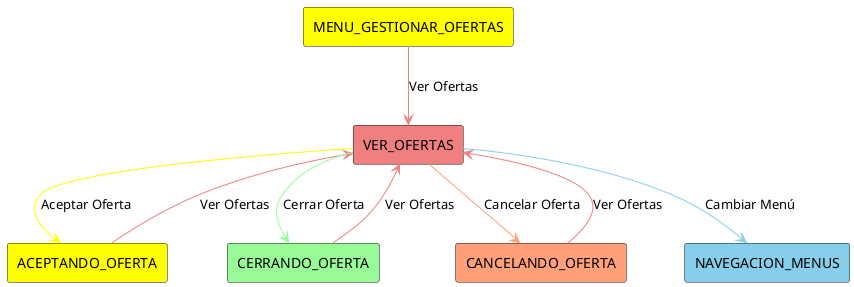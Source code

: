 @startuml AdministradorContextDiagram

!define RECTANGLE(x) rectangle x

RECTANGLE(MENU_GESTIONAR_OFERTAS) #Yellow

RECTANGLE(VER_OFERTAS) #LightCoral
RECTANGLE(ACEPTANDO_OFERTA) #Yellow
RECTANGLE(CERRANDO_OFERTA) #PaleGreen
RECTANGLE(CANCELANDO_OFERTA) #LightSalmon
RECTANGLE(NAVEGACION_MENUS) #SkyBlue


MENU_GESTIONAR_OFERTAS -[#LightCoral]-> VER_OFERTAS : Ver Ofertas
VER_OFERTAS -[#SkyBlue]-> NAVEGACION_MENUS : Cambiar Menú


VER_OFERTAS -[#Yellow]-> ACEPTANDO_OFERTA : Aceptar Oferta
VER_OFERTAS -[#PaleGreen]-> CERRANDO_OFERTA : Cerrar Oferta
VER_OFERTAS -[#LightSalmon]-> CANCELANDO_OFERTA : Cancelar Oferta


ACEPTANDO_OFERTA -[#LightCoral]-> VER_OFERTAS : Ver Ofertas
CERRANDO_OFERTA -[#LightCoral]-> VER_OFERTAS : Ver Ofertas
CANCELANDO_OFERTA -[#LightCoral]-> VER_OFERTAS :  Ver Ofertas

@enduml

